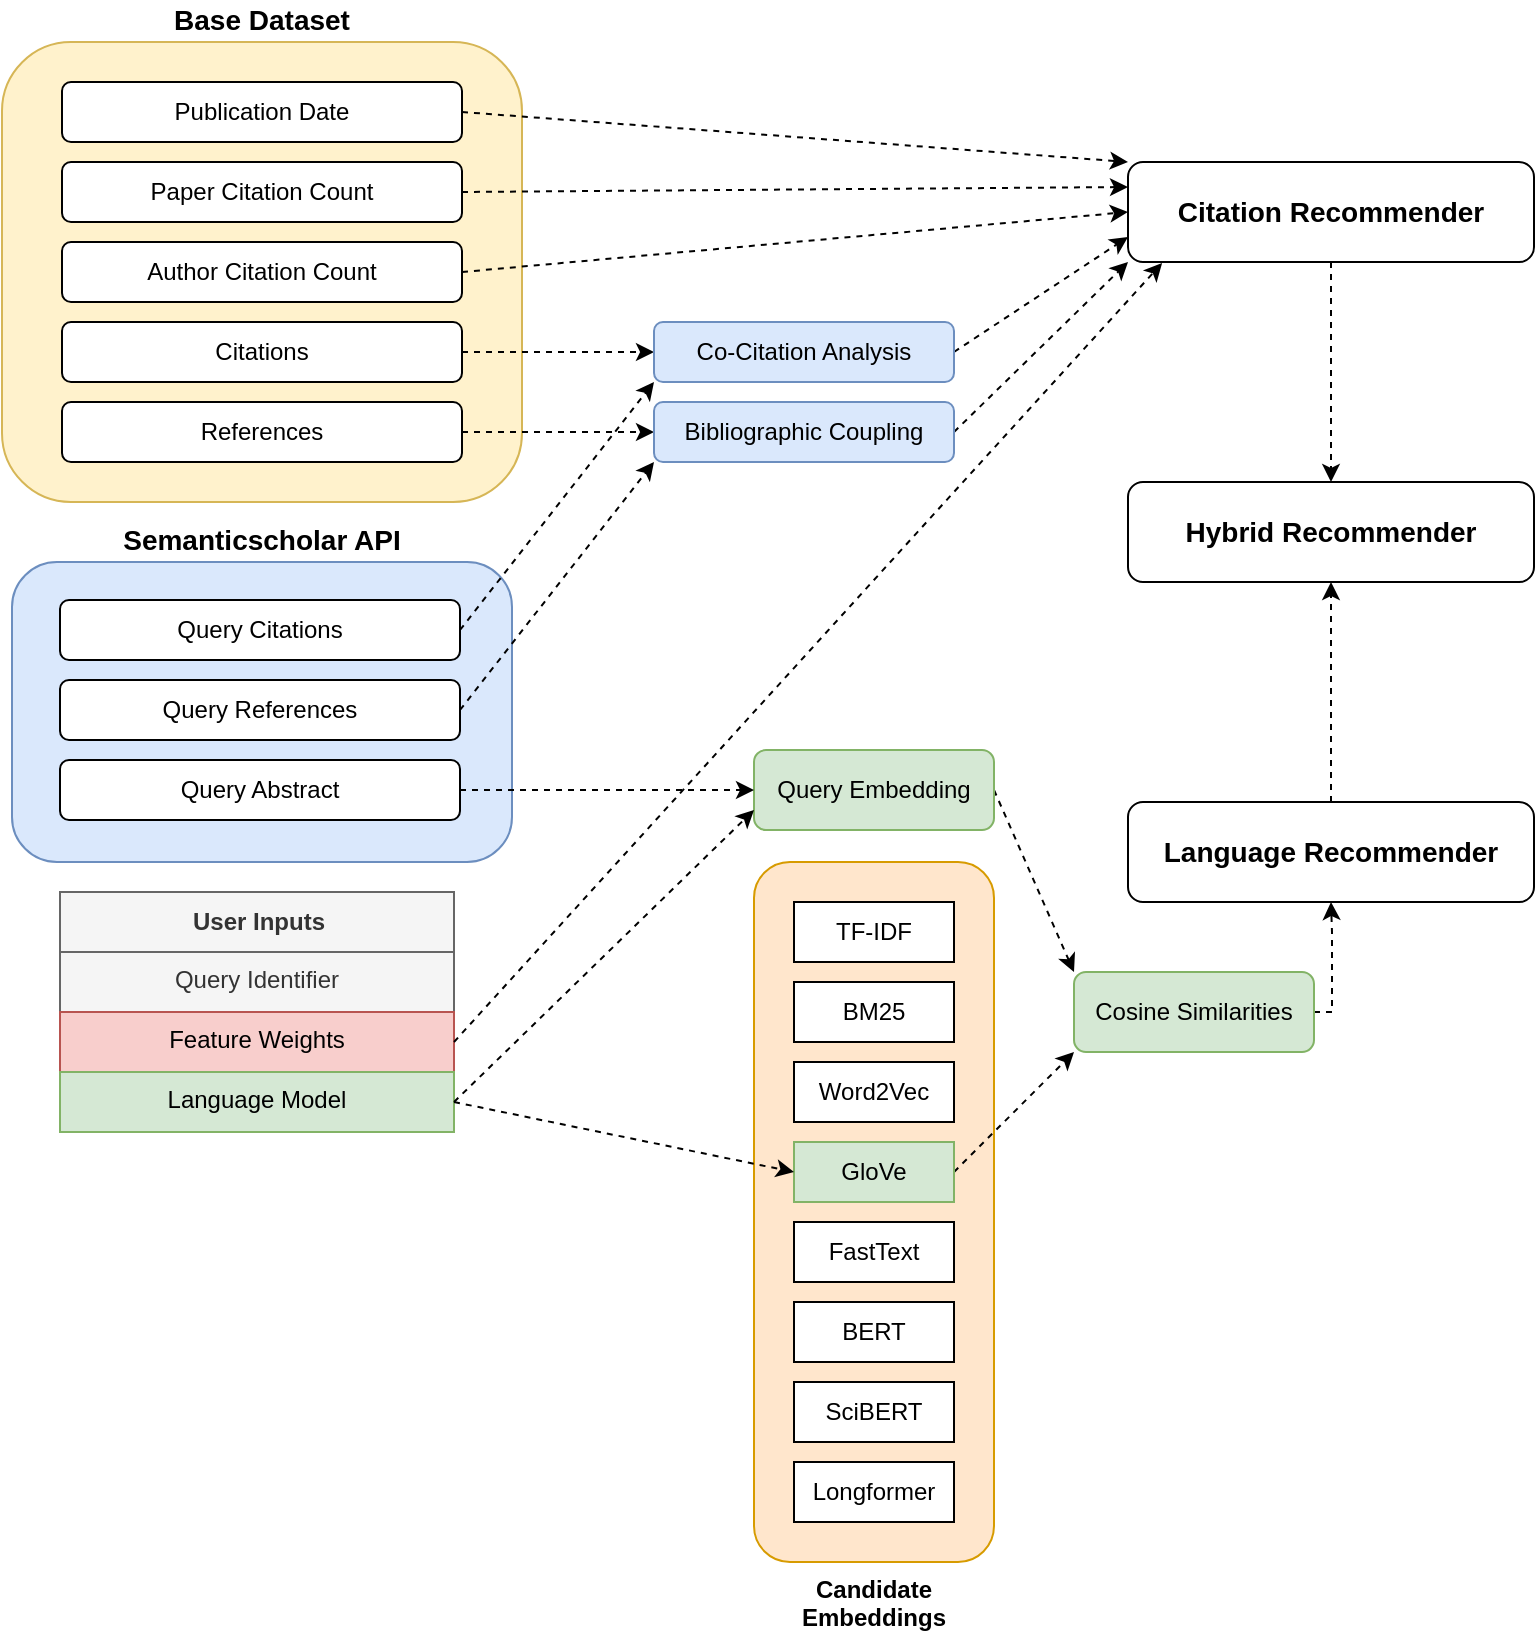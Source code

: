<mxfile version="21.6.8" type="device">
  <diagram id="PYxEMEsjO_8HddKv5NNp" name="Page-1">
    <mxGraphModel dx="1578" dy="1143" grid="1" gridSize="10" guides="1" tooltips="1" connect="1" arrows="1" fold="1" page="1" pageScale="1" pageWidth="827" pageHeight="1169" math="0" shadow="0">
      <root>
        <mxCell id="0" />
        <mxCell id="1" parent="0" />
        <mxCell id="2" value="&lt;b style=&quot;&quot;&gt;&lt;font style=&quot;font-size: 14px;&quot;&gt;Base Dataset&lt;/font&gt;&lt;/b&gt;" style="rounded=1;whiteSpace=wrap;html=1;labelPosition=center;verticalLabelPosition=top;align=center;verticalAlign=bottom;fontSize=15;fillColor=#fff2cc;strokeColor=#d6b656;fillStyle=solid;" parent="1" vertex="1">
          <mxGeometry x="34" y="40" width="260" height="230" as="geometry" />
        </mxCell>
        <mxCell id="58" style="edgeStyle=none;html=1;entryX=0;entryY=0;entryDx=0;entryDy=0;exitX=1;exitY=0.5;exitDx=0;exitDy=0;dashed=1;" parent="1" source="7" target="21" edge="1">
          <mxGeometry relative="1" as="geometry" />
        </mxCell>
        <mxCell id="7" value="Publication Date" style="rounded=1;whiteSpace=wrap;html=1;glass=0;shadow=0;" parent="1" vertex="1">
          <mxGeometry x="64" y="60" width="200" height="30" as="geometry" />
        </mxCell>
        <mxCell id="59" style="edgeStyle=none;html=1;entryX=0;entryY=0.25;entryDx=0;entryDy=0;exitX=1;exitY=0.5;exitDx=0;exitDy=0;dashed=1;" parent="1" source="8" target="21" edge="1">
          <mxGeometry relative="1" as="geometry" />
        </mxCell>
        <mxCell id="8" value="Paper Citation Count" style="rounded=1;whiteSpace=wrap;html=1;glass=0;shadow=0;" parent="1" vertex="1">
          <mxGeometry x="64" y="100" width="200" height="30" as="geometry" />
        </mxCell>
        <mxCell id="60" style="edgeStyle=none;html=1;entryX=0;entryY=0.5;entryDx=0;entryDy=0;exitX=1;exitY=0.5;exitDx=0;exitDy=0;dashed=1;" parent="1" source="9" target="21" edge="1">
          <mxGeometry relative="1" as="geometry" />
        </mxCell>
        <mxCell id="9" value="Author Citation Count" style="rounded=1;whiteSpace=wrap;html=1;glass=0;shadow=0;" parent="1" vertex="1">
          <mxGeometry x="64" y="140" width="200" height="30" as="geometry" />
        </mxCell>
        <mxCell id="64" style="edgeStyle=none;html=1;entryX=0.5;entryY=0;entryDx=0;entryDy=0;exitX=0.5;exitY=1;exitDx=0;exitDy=0;dashed=1;" parent="1" source="21" target="50" edge="1">
          <mxGeometry relative="1" as="geometry" />
        </mxCell>
        <mxCell id="21" value="&lt;b&gt;&lt;font style=&quot;font-size: 14px;&quot;&gt;Citation Recommender&lt;/font&gt;&lt;/b&gt;" style="rounded=1;whiteSpace=wrap;html=1;" parent="1" vertex="1">
          <mxGeometry x="597" y="100" width="203" height="50" as="geometry" />
        </mxCell>
        <mxCell id="39" value="&lt;b&gt;Candidate Embeddings&lt;br&gt;&lt;/b&gt;" style="rounded=1;whiteSpace=wrap;html=1;labelPosition=center;verticalLabelPosition=bottom;align=center;verticalAlign=top;fillColor=#ffe6cc;strokeColor=#d79b00;" parent="1" vertex="1">
          <mxGeometry x="410" y="450" width="120" height="350" as="geometry" />
        </mxCell>
        <mxCell id="40" value="TF-IDF" style="rounded=0;whiteSpace=wrap;html=1;" parent="1" vertex="1">
          <mxGeometry x="430" y="470" width="80" height="30" as="geometry" />
        </mxCell>
        <mxCell id="41" value="BM25" style="rounded=0;whiteSpace=wrap;html=1;" parent="1" vertex="1">
          <mxGeometry x="430" y="510" width="80" height="30" as="geometry" />
        </mxCell>
        <mxCell id="42" value="Word2Vec" style="rounded=0;whiteSpace=wrap;html=1;" parent="1" vertex="1">
          <mxGeometry x="430" y="550" width="80" height="30" as="geometry" />
        </mxCell>
        <mxCell id="KtPnvM5rNjickgl5RZU5-95" style="rounded=0;orthogonalLoop=1;jettySize=auto;html=1;entryX=0;entryY=1;entryDx=0;entryDy=0;exitX=1;exitY=0.5;exitDx=0;exitDy=0;dashed=1;" edge="1" parent="1" source="43" target="70">
          <mxGeometry relative="1" as="geometry" />
        </mxCell>
        <mxCell id="43" value="GloVe" style="rounded=0;whiteSpace=wrap;html=1;fillColor=#d5e8d4;strokeColor=#82b366;" parent="1" vertex="1">
          <mxGeometry x="430" y="590" width="80" height="30" as="geometry" />
        </mxCell>
        <mxCell id="44" value="FastText" style="rounded=0;whiteSpace=wrap;html=1;" parent="1" vertex="1">
          <mxGeometry x="430" y="630" width="80" height="30" as="geometry" />
        </mxCell>
        <mxCell id="45" value="BERT" style="rounded=0;whiteSpace=wrap;html=1;" parent="1" vertex="1">
          <mxGeometry x="430" y="670" width="80" height="30" as="geometry" />
        </mxCell>
        <mxCell id="46" value="SciBERT" style="rounded=0;whiteSpace=wrap;html=1;" parent="1" vertex="1">
          <mxGeometry x="430" y="710" width="80" height="30" as="geometry" />
        </mxCell>
        <mxCell id="47" value="Longformer" style="rounded=0;whiteSpace=wrap;html=1;" parent="1" vertex="1">
          <mxGeometry x="430" y="750" width="80" height="30" as="geometry" />
        </mxCell>
        <mxCell id="63" style="edgeStyle=none;html=1;entryX=0.5;entryY=1;entryDx=0;entryDy=0;exitX=0.5;exitY=0;exitDx=0;exitDy=0;dashed=1;" parent="1" source="48" target="50" edge="1">
          <mxGeometry relative="1" as="geometry" />
        </mxCell>
        <mxCell id="48" value="&lt;b&gt;&lt;font style=&quot;font-size: 14px;&quot;&gt;Language Recommender&lt;/font&gt;&lt;/b&gt;" style="rounded=1;whiteSpace=wrap;html=1;" parent="1" vertex="1">
          <mxGeometry x="597" y="420" width="203" height="50" as="geometry" />
        </mxCell>
        <mxCell id="50" value="&lt;b&gt;&lt;font style=&quot;font-size: 14px;&quot;&gt;Hybrid Recommender&lt;/font&gt;&lt;/b&gt;" style="rounded=1;whiteSpace=wrap;html=1;" parent="1" vertex="1">
          <mxGeometry x="597" y="260" width="203" height="50" as="geometry" />
        </mxCell>
        <mxCell id="KtPnvM5rNjickgl5RZU5-101" style="edgeStyle=orthogonalEdgeStyle;rounded=0;orthogonalLoop=1;jettySize=auto;html=1;dashed=1;" edge="1" parent="1" source="65" target="80">
          <mxGeometry relative="1" as="geometry" />
        </mxCell>
        <mxCell id="65" value="Citations" style="rounded=1;whiteSpace=wrap;html=1;glass=0;shadow=0;" parent="1" vertex="1">
          <mxGeometry x="64" y="180" width="200" height="30" as="geometry" />
        </mxCell>
        <mxCell id="KtPnvM5rNjickgl5RZU5-100" style="edgeStyle=orthogonalEdgeStyle;rounded=0;orthogonalLoop=1;jettySize=auto;html=1;entryX=0;entryY=0.5;entryDx=0;entryDy=0;dashed=1;" edge="1" parent="1" source="66" target="81">
          <mxGeometry relative="1" as="geometry" />
        </mxCell>
        <mxCell id="66" value="References" style="rounded=1;whiteSpace=wrap;html=1;glass=0;shadow=0;" parent="1" vertex="1">
          <mxGeometry x="64" y="220" width="200" height="30" as="geometry" />
        </mxCell>
        <mxCell id="71" style="edgeStyle=none;html=1;entryX=0;entryY=0;entryDx=0;entryDy=0;exitX=1;exitY=0.5;exitDx=0;exitDy=0;dashed=1;" parent="1" source="68" target="70" edge="1">
          <mxGeometry relative="1" as="geometry">
            <mxPoint x="510" y="630" as="targetPoint" />
          </mxGeometry>
        </mxCell>
        <mxCell id="68" value="Query Embedding" style="rounded=1;whiteSpace=wrap;html=1;fillColor=#d5e8d4;strokeColor=#82b366;" parent="1" vertex="1">
          <mxGeometry x="410" y="394" width="120" height="40" as="geometry" />
        </mxCell>
        <mxCell id="KtPnvM5rNjickgl5RZU5-105" style="edgeStyle=orthogonalEdgeStyle;rounded=0;orthogonalLoop=1;jettySize=auto;html=1;entryX=0.5;entryY=1;entryDx=0;entryDy=0;exitX=1;exitY=0.5;exitDx=0;exitDy=0;dashed=1;" edge="1" parent="1" source="70" target="48">
          <mxGeometry relative="1" as="geometry">
            <Array as="points">
              <mxPoint x="699" y="525" />
              <mxPoint x="699" y="485" />
            </Array>
          </mxGeometry>
        </mxCell>
        <mxCell id="70" value="Cosine Similarities" style="rounded=1;whiteSpace=wrap;html=1;fillColor=#d5e8d4;strokeColor=#82b366;" parent="1" vertex="1">
          <mxGeometry x="570" y="505" width="120" height="40" as="geometry" />
        </mxCell>
        <mxCell id="73" value="&lt;b&gt;&lt;font style=&quot;font-size: 14px;&quot;&gt;Semanticscholar API&lt;/font&gt;&lt;/b&gt;" style="rounded=1;whiteSpace=wrap;html=1;fillColor=#dae8fc;strokeColor=#6c8ebf;labelPosition=center;verticalLabelPosition=top;align=center;verticalAlign=bottom;" parent="1" vertex="1">
          <mxGeometry x="39" y="300" width="250" height="150" as="geometry" />
        </mxCell>
        <mxCell id="83" style="edgeStyle=none;html=1;entryX=0;entryY=1;entryDx=0;entryDy=0;fontSize=14;exitX=1;exitY=0.5;exitDx=0;exitDy=0;dashed=1;" parent="1" source="74" target="80" edge="1">
          <mxGeometry relative="1" as="geometry" />
        </mxCell>
        <mxCell id="74" value="Query Citations" style="rounded=1;whiteSpace=wrap;html=1;glass=0;shadow=0;" parent="1" vertex="1">
          <mxGeometry x="63" y="319" width="200" height="30" as="geometry" />
        </mxCell>
        <mxCell id="85" style="edgeStyle=none;html=1;entryX=0;entryY=1;entryDx=0;entryDy=0;fontSize=14;exitX=1;exitY=0.5;exitDx=0;exitDy=0;dashed=1;" parent="1" source="75" target="81" edge="1">
          <mxGeometry relative="1" as="geometry" />
        </mxCell>
        <mxCell id="75" value="Query References" style="rounded=1;whiteSpace=wrap;html=1;glass=0;shadow=0;" parent="1" vertex="1">
          <mxGeometry x="63" y="359" width="200" height="30" as="geometry" />
        </mxCell>
        <mxCell id="KtPnvM5rNjickgl5RZU5-103" style="edgeStyle=orthogonalEdgeStyle;rounded=0;orthogonalLoop=1;jettySize=auto;html=1;dashed=1;" edge="1" parent="1" source="76" target="68">
          <mxGeometry relative="1" as="geometry" />
        </mxCell>
        <mxCell id="76" value="Query Abstract" style="rounded=1;whiteSpace=wrap;html=1;glass=0;shadow=0;" parent="1" vertex="1">
          <mxGeometry x="63" y="399" width="200" height="30" as="geometry" />
        </mxCell>
        <mxCell id="87" style="edgeStyle=none;html=1;entryX=0;entryY=0.75;entryDx=0;entryDy=0;fontSize=14;exitX=1;exitY=0.5;exitDx=0;exitDy=0;dashed=1;" parent="1" source="80" target="21" edge="1">
          <mxGeometry relative="1" as="geometry" />
        </mxCell>
        <mxCell id="80" value="Co-Citation Analysis" style="rounded=1;whiteSpace=wrap;html=1;glass=0;shadow=0;fillColor=#dae8fc;strokeColor=#6c8ebf;" parent="1" vertex="1">
          <mxGeometry x="360" y="180" width="150" height="30" as="geometry" />
        </mxCell>
        <mxCell id="88" style="edgeStyle=none;html=1;entryX=0;entryY=1;entryDx=0;entryDy=0;fontSize=14;exitX=1;exitY=0.5;exitDx=0;exitDy=0;dashed=1;" parent="1" source="81" target="21" edge="1">
          <mxGeometry relative="1" as="geometry" />
        </mxCell>
        <mxCell id="81" value="Bibliographic Coupling" style="rounded=1;whiteSpace=wrap;html=1;glass=0;shadow=0;fillColor=#dae8fc;strokeColor=#6c8ebf;" parent="1" vertex="1">
          <mxGeometry x="360" y="220" width="150" height="30" as="geometry" />
        </mxCell>
        <mxCell id="KtPnvM5rNjickgl5RZU5-88" value="&lt;b&gt;User Inputs&lt;/b&gt;" style="swimlane;fontStyle=0;childLayout=stackLayout;horizontal=1;startSize=30;fillColor=#f5f5f5;horizontalStack=0;resizeParent=1;resizeParentMax=0;resizeLast=0;collapsible=1;marginBottom=0;html=1;fontColor=#333333;strokeColor=#666666;" vertex="1" parent="1">
          <mxGeometry x="63" y="465" width="197" height="120" as="geometry" />
        </mxCell>
        <mxCell id="KtPnvM5rNjickgl5RZU5-89" value="Query Identifier" style="text;strokeColor=#666666;fillColor=#f5f5f5;align=center;verticalAlign=top;spacingLeft=4;spacingRight=4;overflow=hidden;rotatable=0;points=[[0,0.5],[1,0.5]];portConstraint=eastwest;whiteSpace=wrap;html=1;fontColor=#333333;" vertex="1" parent="KtPnvM5rNjickgl5RZU5-88">
          <mxGeometry y="30" width="197" height="30" as="geometry" />
        </mxCell>
        <mxCell id="KtPnvM5rNjickgl5RZU5-90" value="Feature Weights" style="text;strokeColor=#b85450;fillColor=#f8cecc;align=center;verticalAlign=top;spacingLeft=4;spacingRight=4;overflow=hidden;rotatable=0;points=[[0,0.5],[1,0.5]];portConstraint=eastwest;whiteSpace=wrap;html=1;" vertex="1" parent="KtPnvM5rNjickgl5RZU5-88">
          <mxGeometry y="60" width="197" height="30" as="geometry" />
        </mxCell>
        <mxCell id="KtPnvM5rNjickgl5RZU5-91" value="Language Model" style="text;strokeColor=#82b366;fillColor=#d5e8d4;align=center;verticalAlign=top;spacingLeft=4;spacingRight=4;overflow=hidden;rotatable=0;points=[[0,0.5],[1,0.5]];portConstraint=eastwest;whiteSpace=wrap;html=1;" vertex="1" parent="KtPnvM5rNjickgl5RZU5-88">
          <mxGeometry y="90" width="197" height="30" as="geometry" />
        </mxCell>
        <mxCell id="KtPnvM5rNjickgl5RZU5-96" style="rounded=0;orthogonalLoop=1;jettySize=auto;html=1;entryX=0;entryY=0.75;entryDx=0;entryDy=0;exitX=1;exitY=0.5;exitDx=0;exitDy=0;dashed=1;" edge="1" parent="1" source="KtPnvM5rNjickgl5RZU5-91" target="68">
          <mxGeometry relative="1" as="geometry" />
        </mxCell>
        <mxCell id="KtPnvM5rNjickgl5RZU5-97" style="rounded=0;orthogonalLoop=1;jettySize=auto;html=1;entryX=0;entryY=0.5;entryDx=0;entryDy=0;exitX=1;exitY=0.5;exitDx=0;exitDy=0;dashed=1;" edge="1" parent="1" source="KtPnvM5rNjickgl5RZU5-91" target="43">
          <mxGeometry relative="1" as="geometry" />
        </mxCell>
        <mxCell id="KtPnvM5rNjickgl5RZU5-98" style="rounded=0;orthogonalLoop=1;jettySize=auto;html=1;entryX=0.084;entryY=1.01;entryDx=0;entryDy=0;exitX=1;exitY=0.5;exitDx=0;exitDy=0;entryPerimeter=0;dashed=1;" edge="1" parent="1" source="KtPnvM5rNjickgl5RZU5-90" target="21">
          <mxGeometry relative="1" as="geometry" />
        </mxCell>
      </root>
    </mxGraphModel>
  </diagram>
</mxfile>
